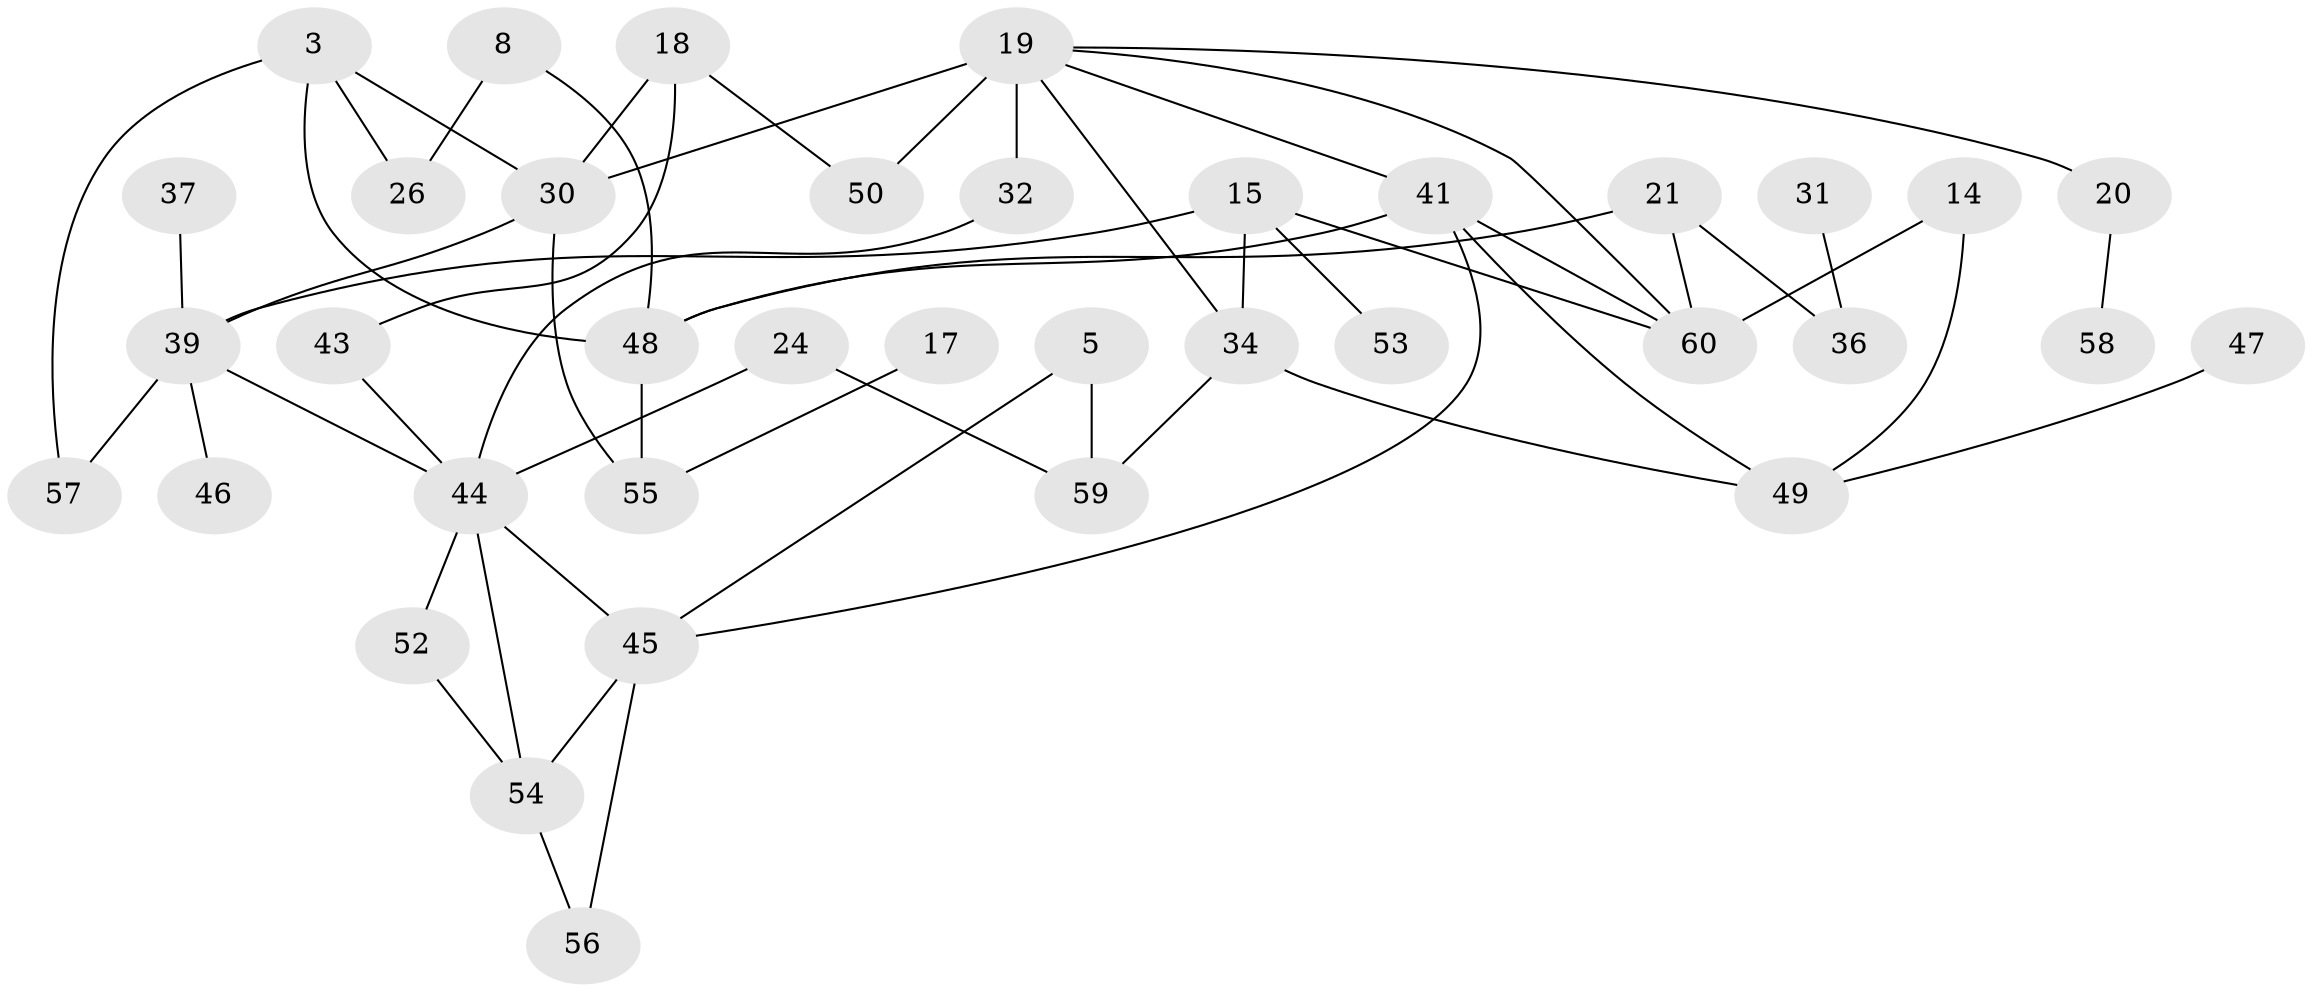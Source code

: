 // original degree distribution, {2: 0.22950819672131148, 7: 0.00819672131147541, 0: 0.1885245901639344, 4: 0.09836065573770492, 1: 0.2459016393442623, 5: 0.040983606557377046, 3: 0.18032786885245902, 8: 0.00819672131147541}
// Generated by graph-tools (version 1.1) at 2025/00/03/09/25 03:00:49]
// undirected, 37 vertices, 55 edges
graph export_dot {
graph [start="1"]
  node [color=gray90,style=filled];
  3;
  5;
  8;
  14;
  15;
  17;
  18;
  19;
  20;
  21;
  24;
  26;
  30;
  31;
  32;
  34;
  36;
  37;
  39;
  41;
  43;
  44;
  45;
  46;
  47;
  48;
  49;
  50;
  52;
  53;
  54;
  55;
  56;
  57;
  58;
  59;
  60;
  3 -- 26 [weight=1.0];
  3 -- 30 [weight=1.0];
  3 -- 48 [weight=1.0];
  3 -- 57 [weight=1.0];
  5 -- 45 [weight=1.0];
  5 -- 59 [weight=1.0];
  8 -- 26 [weight=1.0];
  8 -- 48 [weight=1.0];
  14 -- 49 [weight=1.0];
  14 -- 60 [weight=1.0];
  15 -- 34 [weight=1.0];
  15 -- 39 [weight=2.0];
  15 -- 53 [weight=1.0];
  15 -- 60 [weight=1.0];
  17 -- 55 [weight=1.0];
  18 -- 30 [weight=1.0];
  18 -- 43 [weight=1.0];
  18 -- 50 [weight=1.0];
  19 -- 20 [weight=1.0];
  19 -- 30 [weight=2.0];
  19 -- 32 [weight=2.0];
  19 -- 34 [weight=1.0];
  19 -- 41 [weight=1.0];
  19 -- 50 [weight=1.0];
  19 -- 60 [weight=1.0];
  20 -- 58 [weight=1.0];
  21 -- 36 [weight=1.0];
  21 -- 48 [weight=1.0];
  21 -- 60 [weight=1.0];
  24 -- 44 [weight=1.0];
  24 -- 59 [weight=1.0];
  30 -- 39 [weight=1.0];
  30 -- 55 [weight=1.0];
  31 -- 36 [weight=1.0];
  32 -- 44 [weight=1.0];
  34 -- 49 [weight=1.0];
  34 -- 59 [weight=1.0];
  37 -- 39 [weight=1.0];
  39 -- 44 [weight=1.0];
  39 -- 46 [weight=1.0];
  39 -- 57 [weight=1.0];
  41 -- 45 [weight=1.0];
  41 -- 48 [weight=1.0];
  41 -- 49 [weight=1.0];
  41 -- 60 [weight=1.0];
  43 -- 44 [weight=1.0];
  44 -- 45 [weight=1.0];
  44 -- 52 [weight=1.0];
  44 -- 54 [weight=2.0];
  45 -- 54 [weight=1.0];
  45 -- 56 [weight=1.0];
  47 -- 49 [weight=1.0];
  48 -- 55 [weight=1.0];
  52 -- 54 [weight=1.0];
  54 -- 56 [weight=1.0];
}
